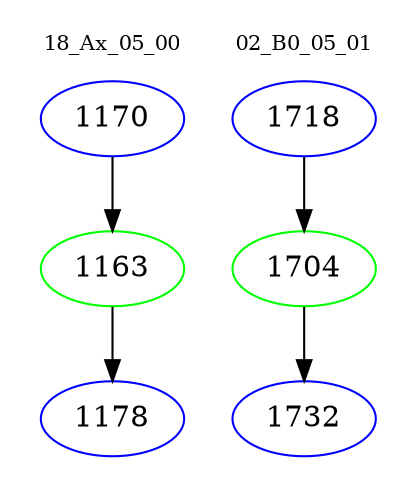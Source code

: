 digraph{
subgraph cluster_0 {
color = white
label = "18_Ax_05_00";
fontsize=10;
T0_1170 [label="1170", color="blue"]
T0_1170 -> T0_1163 [color="black"]
T0_1163 [label="1163", color="green"]
T0_1163 -> T0_1178 [color="black"]
T0_1178 [label="1178", color="blue"]
}
subgraph cluster_1 {
color = white
label = "02_B0_05_01";
fontsize=10;
T1_1718 [label="1718", color="blue"]
T1_1718 -> T1_1704 [color="black"]
T1_1704 [label="1704", color="green"]
T1_1704 -> T1_1732 [color="black"]
T1_1732 [label="1732", color="blue"]
}
}
